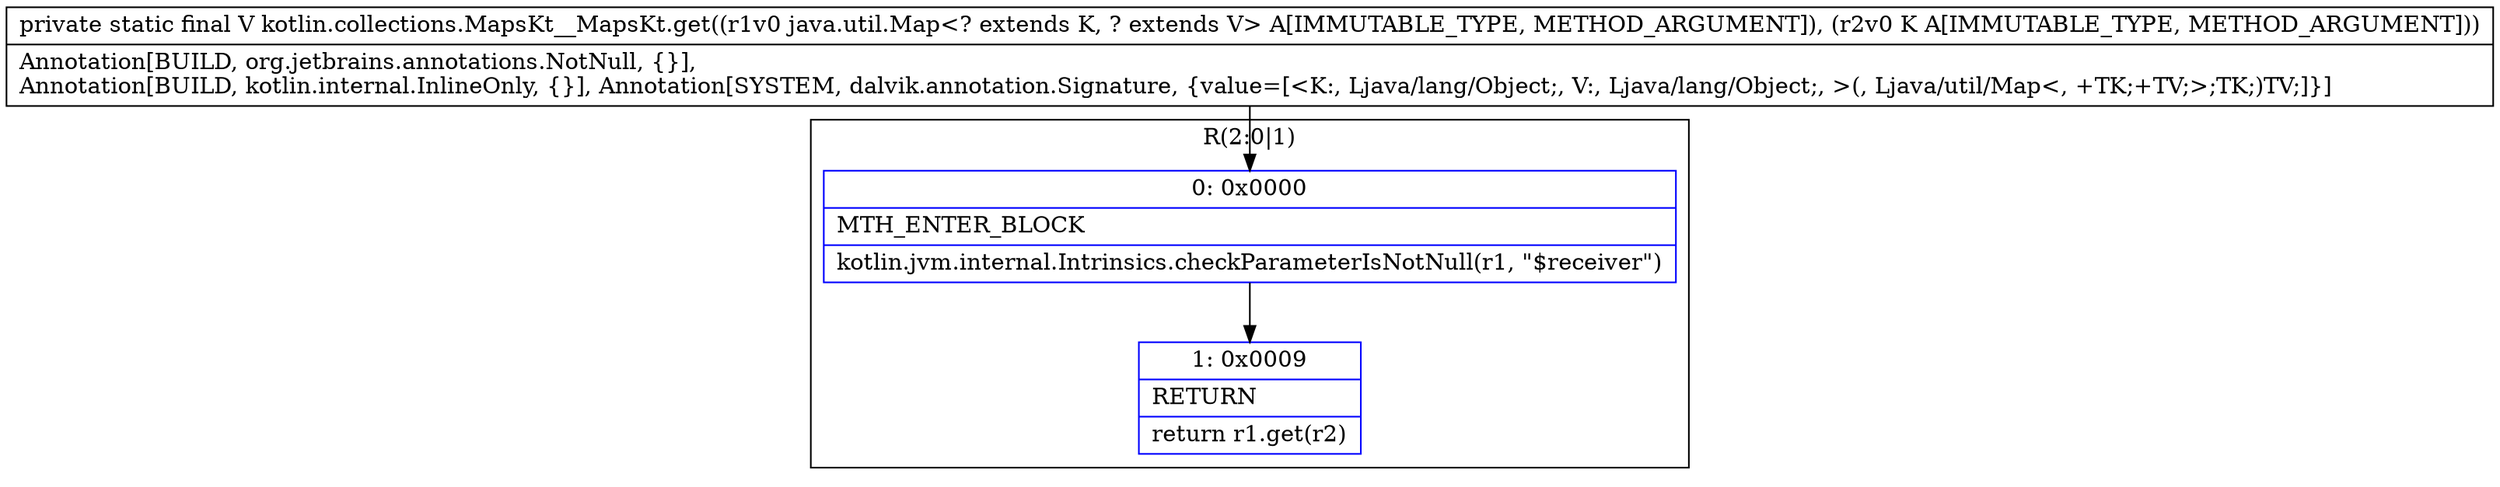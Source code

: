 digraph "CFG forkotlin.collections.MapsKt__MapsKt.get(Ljava\/util\/Map;Ljava\/lang\/Object;)Ljava\/lang\/Object;" {
subgraph cluster_Region_914836934 {
label = "R(2:0|1)";
node [shape=record,color=blue];
Node_0 [shape=record,label="{0\:\ 0x0000|MTH_ENTER_BLOCK\l|kotlin.jvm.internal.Intrinsics.checkParameterIsNotNull(r1, \"$receiver\")\l}"];
Node_1 [shape=record,label="{1\:\ 0x0009|RETURN\l|return r1.get(r2)\l}"];
}
MethodNode[shape=record,label="{private static final V kotlin.collections.MapsKt__MapsKt.get((r1v0 java.util.Map\<? extends K, ? extends V\> A[IMMUTABLE_TYPE, METHOD_ARGUMENT]), (r2v0 K A[IMMUTABLE_TYPE, METHOD_ARGUMENT]))  | Annotation[BUILD, org.jetbrains.annotations.NotNull, \{\}], \lAnnotation[BUILD, kotlin.internal.InlineOnly, \{\}], Annotation[SYSTEM, dalvik.annotation.Signature, \{value=[\<K:, Ljava\/lang\/Object;, V:, Ljava\/lang\/Object;, \>(, Ljava\/util\/Map\<, +TK;+TV;\>;TK;)TV;]\}]\l}"];
MethodNode -> Node_0;
Node_0 -> Node_1;
}

